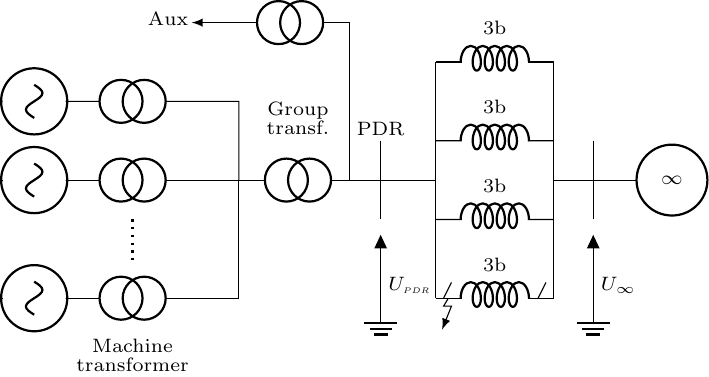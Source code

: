 \documentclass[crop,tikz]{standalone}
\usepackage{circuitikz}
\usepackage{scalerel}
\usetikzlibrary{arrows}
\tikzset{
  font={\fontsize{7pt}{7}\selectfont}}
\begin{document}
\begin{tikzpicture}
    \draw   (-0.5,1) to [vsourcesin] (0.3,1) to [draw,voosource,align=center] (2.0,1) to  (2.5,1) to  (2.5,0);
    \draw   (-0.5,0) to [vsourcesin] (0.3,0) to [draw,voosource,align=center] (2.0,0) to [draw,voosource,align=center,l={Group\\ transf.}] (4.5,0) to  (4.0,0) to (5,0);
    \draw   (-0.5,-1.5) to [vsourcesin] (0.3,-1.5) to [draw,voosource,align=center, l_={Machine\\ transformer}] (2.0,-1.5) to  (2.5,-1.5) to  (2.5,0);
    \draw (2,2) to (2.4,2) to [draw,voosource,align=center] (3.9,2) to (3.9,0);
    \node at (1.6,2.05) {Aux};
    \draw[-{latex[length=1mm]}] (2,2) to (1.9,2);
    \draw (5,-0.5) [L,l=3b]  to (6.5,-0.5);
    \draw (5,-1.5) [L,l=3b]  to (6.5,-1.5);
    \draw (5,1.5) [L,l=3b]  to (6.5,1.5);
    \draw (5,0.5) [L,l=3b]  to (6.5,0.5);
    \draw (5,-1.5) to (5,1.5);
    \draw (6.5,-1.5) to (6.5,1.5);
    \draw (6.5,0) to  (8.0,0) node[draw,thick,circle,minimum width=9mm,fill=white]{$\infty$};
    \draw (5.1,-1.5) to (5.2,-1.3);
    \draw (6.3,-1.5) to (6.4,-1.3);
    \draw (4.3,0.5) to (4.3,-0.5);
    \node at (4.3,0.65) {PDR};
    \draw[-{latex[length=1mm]}] (5.16,-1.5) to (5. 1,-1.6) to (5.2,-1.6) -> (5.08,-1.9);
    \draw[dotted,thick] (1.15,-0.5) to (1.15,-1.09);
    \draw (4.3,-1.4) node[ground]{~$U_{\scaleto{PDR}{2pt}}$} -- (4.3,-0.8) to [short,i=$$] (4.3,-0.8); 
    \draw (7.0,0.5) to (7.0,-0.5);
    \draw (7.0,-1.4) node[ground]{~$U_\infty$} -- (7.0,-0.8) to [short,i=$$] (7.0,-0.8); 
\end{tikzpicture}
\end{document}
